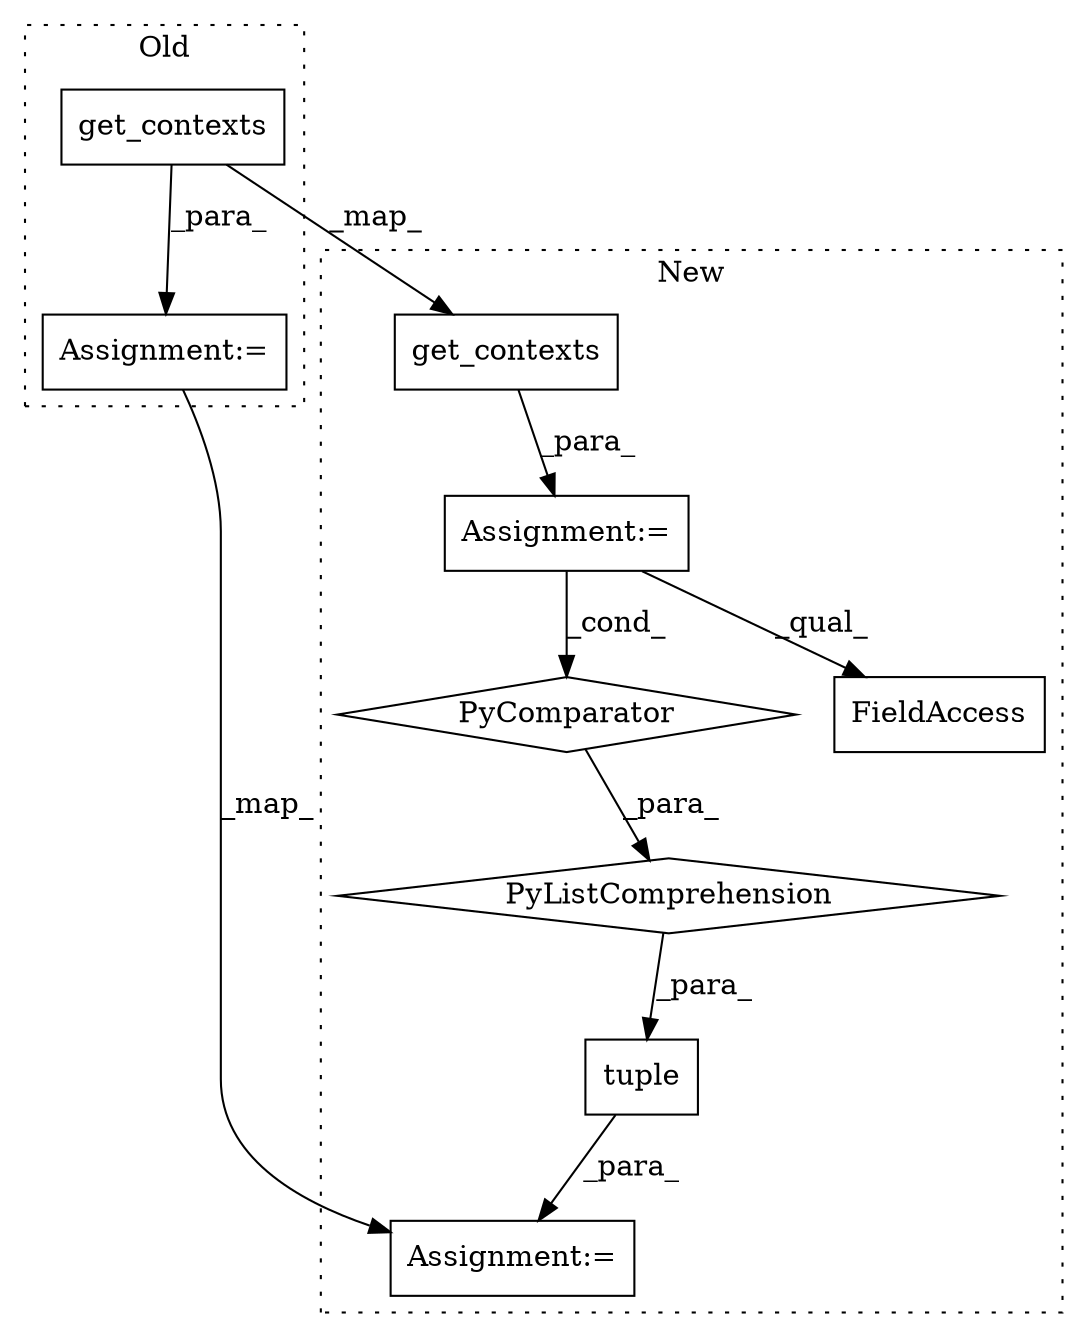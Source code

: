 digraph G {
subgraph cluster0 {
1 [label="get_contexts" a="32" s="1201" l="14" shape="box"];
9 [label="Assignment:=" a="7" s="1190" l="1" shape="box"];
label = "Old";
style="dotted";
}
subgraph cluster1 {
2 [label="get_contexts" a="32" s="1331" l="14" shape="box"];
3 [label="Assignment:=" a="7" s="1312" l="42" shape="box"];
4 [label="PyListComprehension" a="109" s="1240" l="122" shape="diamond"];
5 [label="PyComparator" a="113" s="1312" l="42" shape="diamond"];
6 [label="tuple" a="32" s="1221,1362" l="19,-5" shape="box"];
7 [label="FieldAccess" a="22" s="1240" l="8" shape="box"];
8 [label="Assignment:=" a="7" s="1220" l="1" shape="box"];
label = "New";
style="dotted";
}
1 -> 9 [label="_para_"];
1 -> 2 [label="_map_"];
2 -> 3 [label="_para_"];
3 -> 5 [label="_cond_"];
3 -> 7 [label="_qual_"];
4 -> 6 [label="_para_"];
5 -> 4 [label="_para_"];
6 -> 8 [label="_para_"];
9 -> 8 [label="_map_"];
}